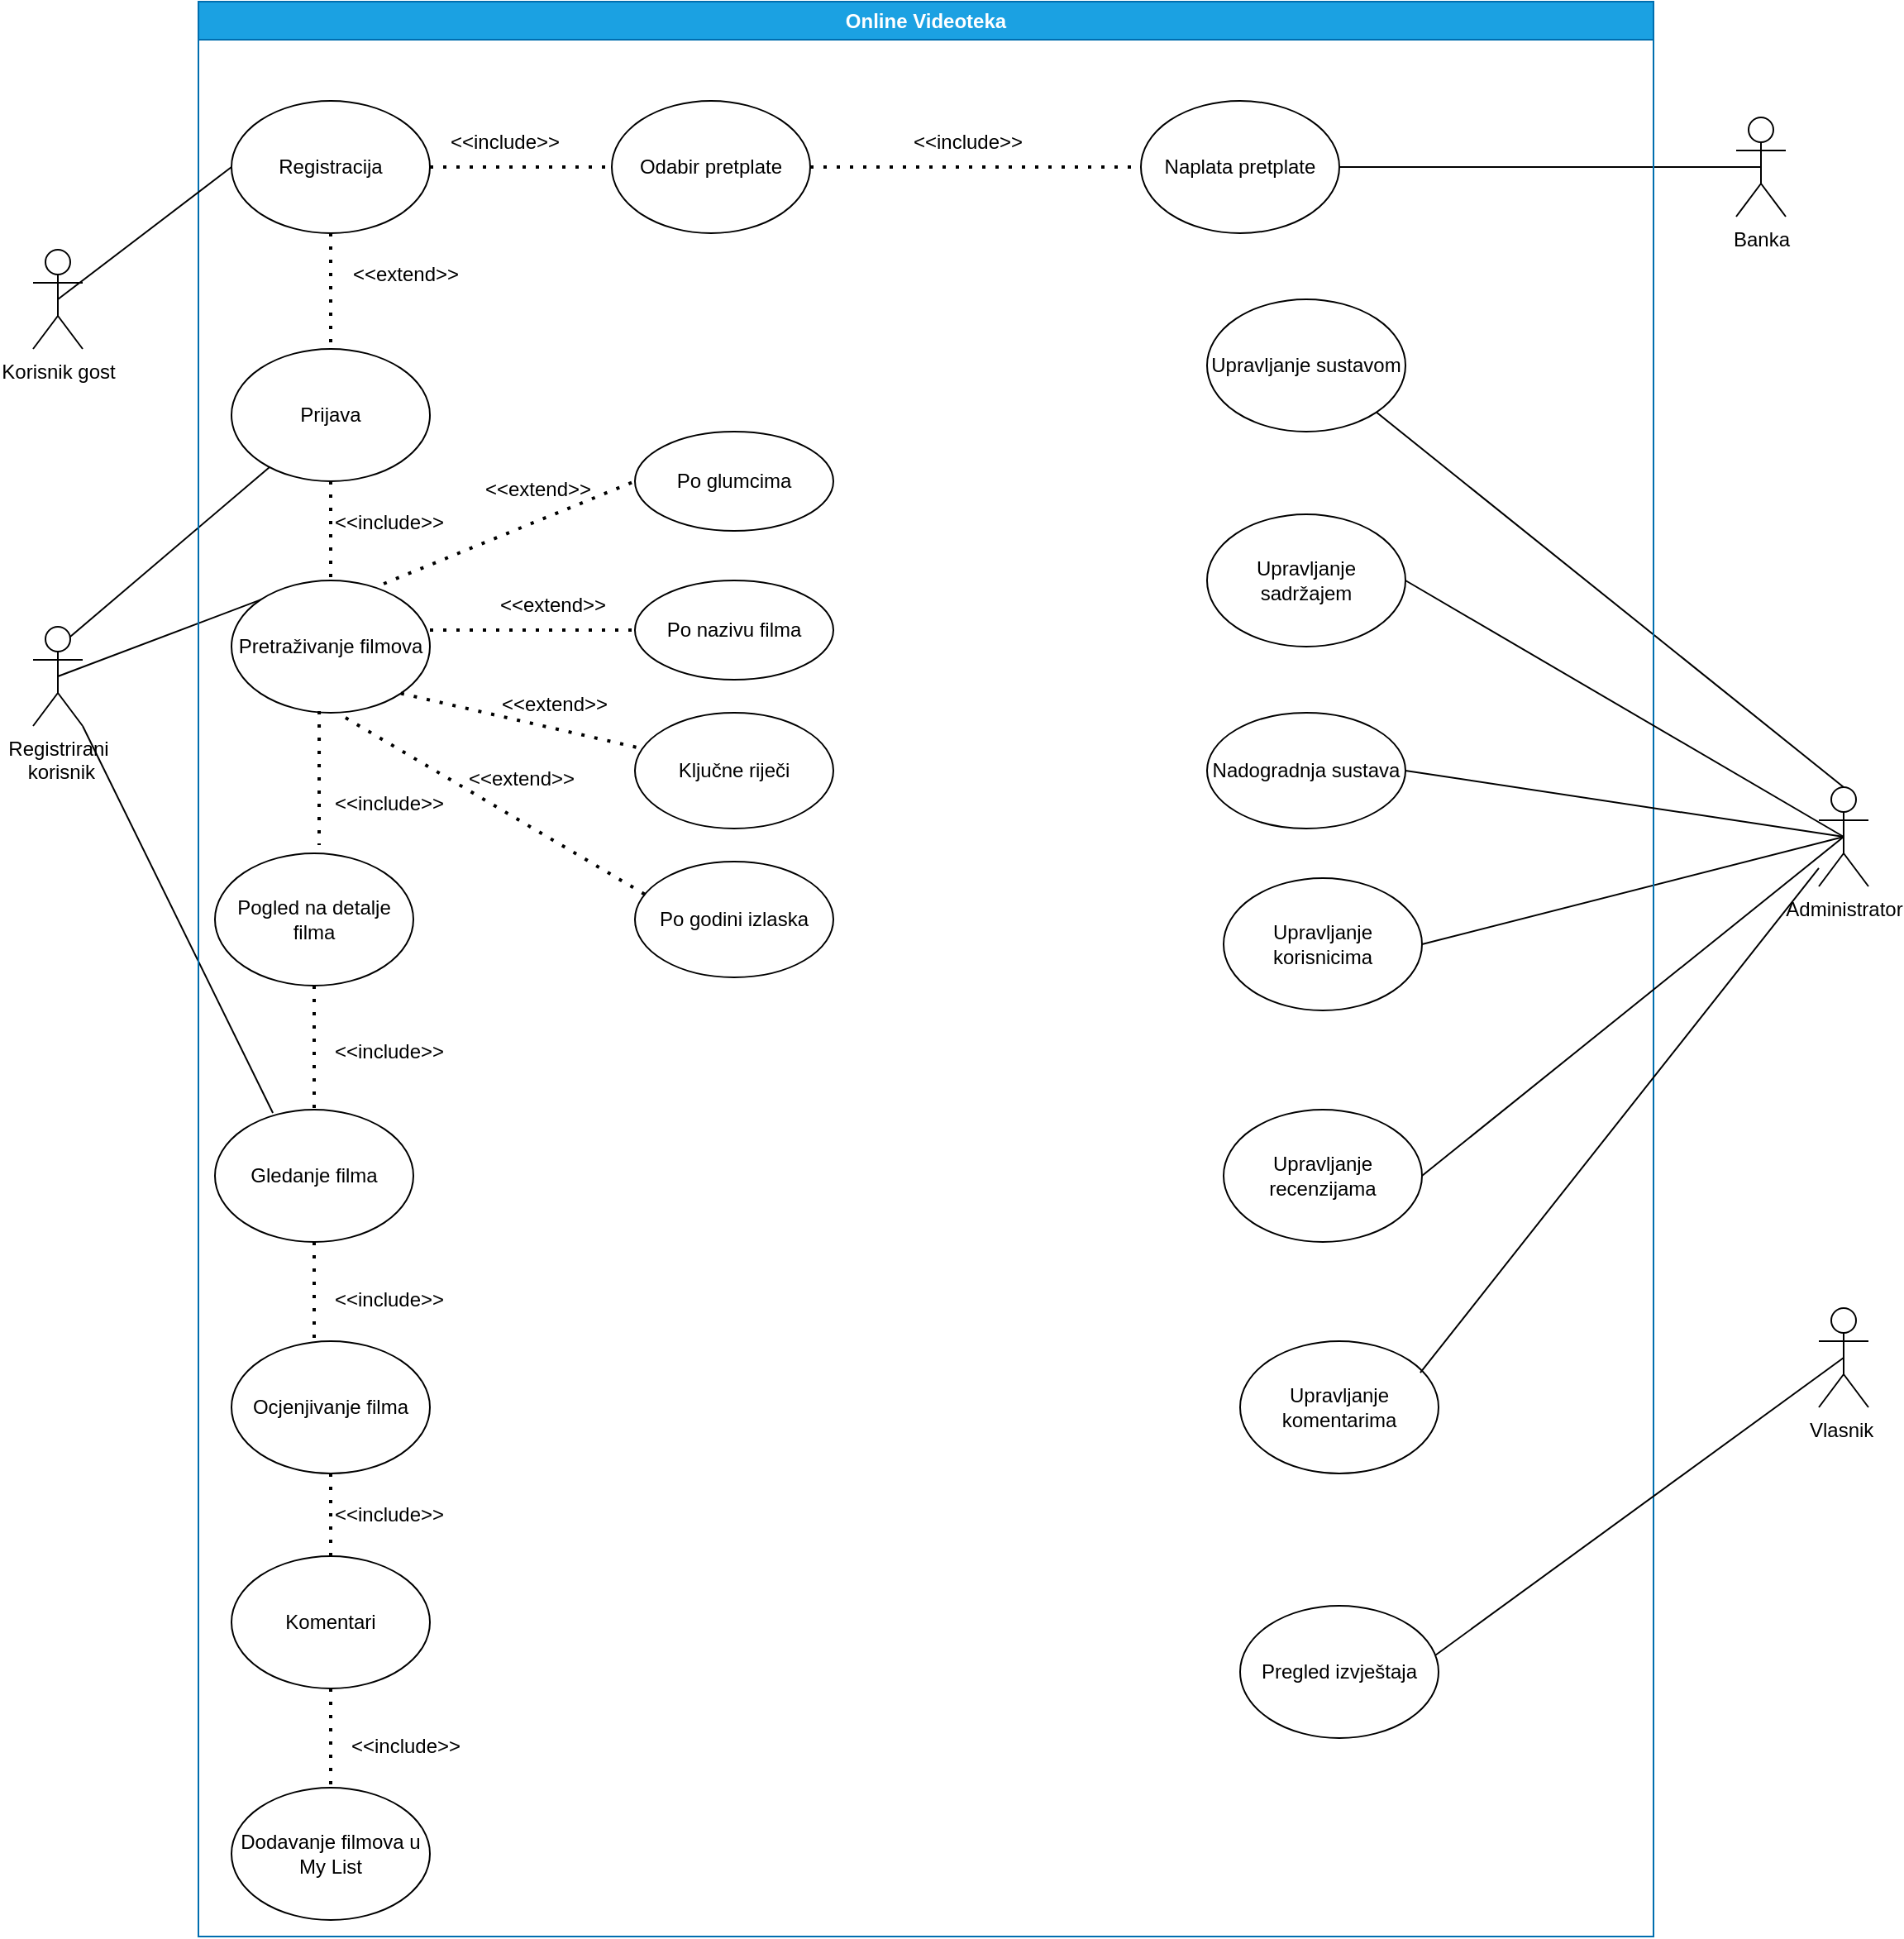 <mxfile version="21.6.8" type="google">
  <diagram name="Page-1" id="FO1PxF98T1ZGTG8aZyOI">
    <mxGraphModel grid="1" page="1" gridSize="10" guides="1" tooltips="1" connect="1" arrows="1" fold="1" pageScale="1" pageWidth="827" pageHeight="1169" math="0" shadow="0">
      <root>
        <mxCell id="0" />
        <mxCell id="1" parent="0" />
        <mxCell id="gg4HVY9TAaVVfvh8KX-W-1" value="Registrirani&lt;br&gt;&amp;nbsp;korisnik" style="shape=umlActor;verticalLabelPosition=bottom;verticalAlign=top;html=1;outlineConnect=0;" vertex="1" parent="1">
          <mxGeometry x="50" y="398" width="30" height="60" as="geometry" />
        </mxCell>
        <mxCell id="gg4HVY9TAaVVfvh8KX-W-9" value="Registracija" style="ellipse;whiteSpace=wrap;html=1;" vertex="1" parent="1">
          <mxGeometry x="170" y="80" width="120" height="80" as="geometry" />
        </mxCell>
        <mxCell id="gg4HVY9TAaVVfvh8KX-W-23" value="" style="endArrow=none;html=1;rounded=0;exitX=0.75;exitY=0.1;exitDx=0;exitDy=0;exitPerimeter=0;" edge="1" parent="1" source="gg4HVY9TAaVVfvh8KX-W-1" target="gg4HVY9TAaVVfvh8KX-W-24">
          <mxGeometry width="50" height="50" relative="1" as="geometry">
            <mxPoint x="390" y="340" as="sourcePoint" />
            <mxPoint x="440" y="290" as="targetPoint" />
          </mxGeometry>
        </mxCell>
        <mxCell id="gg4HVY9TAaVVfvh8KX-W-27" value="" style="endArrow=none;dashed=1;html=1;dashPattern=1 3;strokeWidth=2;rounded=0;exitX=1;exitY=0.5;exitDx=0;exitDy=0;" edge="1" parent="1" source="gg4HVY9TAaVVfvh8KX-W-9">
          <mxGeometry width="50" height="50" relative="1" as="geometry">
            <mxPoint x="390" y="320" as="sourcePoint" />
            <mxPoint x="400" y="120" as="targetPoint" />
          </mxGeometry>
        </mxCell>
        <mxCell id="gg4HVY9TAaVVfvh8KX-W-28" value="&amp;lt;&amp;lt;include&amp;gt;&amp;gt;" style="text;html=1;align=center;verticalAlign=middle;resizable=0;points=[];autosize=1;strokeColor=none;fillColor=none;" vertex="1" parent="1">
          <mxGeometry x="290" y="90" width="90" height="30" as="geometry" />
        </mxCell>
        <mxCell id="gg4HVY9TAaVVfvh8KX-W-29" value="Odabir pretplate" style="ellipse;whiteSpace=wrap;html=1;" vertex="1" parent="1">
          <mxGeometry x="400" y="80" width="120" height="80" as="geometry" />
        </mxCell>
        <mxCell id="gg4HVY9TAaVVfvh8KX-W-40" value="Pretraživanje filmova" style="ellipse;whiteSpace=wrap;html=1;" vertex="1" parent="1">
          <mxGeometry x="170" y="370" width="120" height="80" as="geometry" />
        </mxCell>
        <mxCell id="gg4HVY9TAaVVfvh8KX-W-41" value="" style="endArrow=none;html=1;rounded=0;entryX=0;entryY=0;entryDx=0;entryDy=0;exitX=0.5;exitY=0.5;exitDx=0;exitDy=0;exitPerimeter=0;" edge="1" parent="1" source="gg4HVY9TAaVVfvh8KX-W-1" target="gg4HVY9TAaVVfvh8KX-W-40">
          <mxGeometry width="50" height="50" relative="1" as="geometry">
            <mxPoint x="390" y="320" as="sourcePoint" />
            <mxPoint x="440" y="270" as="targetPoint" />
          </mxGeometry>
        </mxCell>
        <mxCell id="gg4HVY9TAaVVfvh8KX-W-43" value="" style="endArrow=none;dashed=1;html=1;dashPattern=1 3;strokeWidth=2;rounded=0;exitX=0.767;exitY=0.025;exitDx=0;exitDy=0;exitPerimeter=0;entryX=0;entryY=0.5;entryDx=0;entryDy=0;" edge="1" parent="1" source="gg4HVY9TAaVVfvh8KX-W-40" target="gg4HVY9TAaVVfvh8KX-W-44">
          <mxGeometry width="50" height="50" relative="1" as="geometry">
            <mxPoint x="390" y="320" as="sourcePoint" />
            <mxPoint x="330" y="330" as="targetPoint" />
          </mxGeometry>
        </mxCell>
        <mxCell id="gg4HVY9TAaVVfvh8KX-W-45" value="Po nazivu filma" style="ellipse;whiteSpace=wrap;html=1;" vertex="1" parent="1">
          <mxGeometry x="414" y="370" width="120" height="60" as="geometry" />
        </mxCell>
        <mxCell id="gg4HVY9TAaVVfvh8KX-W-48" value="" style="endArrow=none;dashed=1;html=1;dashPattern=1 3;strokeWidth=2;rounded=0;exitX=1;exitY=0.375;exitDx=0;exitDy=0;exitPerimeter=0;entryX=0;entryY=0.5;entryDx=0;entryDy=0;" edge="1" parent="1" source="gg4HVY9TAaVVfvh8KX-W-40" target="gg4HVY9TAaVVfvh8KX-W-45">
          <mxGeometry width="50" height="50" relative="1" as="geometry">
            <mxPoint x="390" y="420" as="sourcePoint" />
            <mxPoint x="440" y="370" as="targetPoint" />
          </mxGeometry>
        </mxCell>
        <mxCell id="gg4HVY9TAaVVfvh8KX-W-50" value="" style="endArrow=none;dashed=1;html=1;dashPattern=1 3;strokeWidth=2;rounded=0;exitX=0.575;exitY=1.038;exitDx=0;exitDy=0;exitPerimeter=0;entryX=0.067;entryY=0.3;entryDx=0;entryDy=0;entryPerimeter=0;" edge="1" parent="1" source="gg4HVY9TAaVVfvh8KX-W-40" target="gg4HVY9TAaVVfvh8KX-W-47">
          <mxGeometry width="50" height="50" relative="1" as="geometry">
            <mxPoint x="390" y="420" as="sourcePoint" />
            <mxPoint x="440" y="370" as="targetPoint" />
          </mxGeometry>
        </mxCell>
        <mxCell id="gg4HVY9TAaVVfvh8KX-W-52" value="&amp;lt;&amp;lt;extend&amp;gt;&amp;gt;" style="text;html=1;align=center;verticalAlign=middle;resizable=0;points=[];autosize=1;strokeColor=none;fillColor=none;" vertex="1" parent="1">
          <mxGeometry x="319" y="370" width="90" height="30" as="geometry" />
        </mxCell>
        <mxCell id="gg4HVY9TAaVVfvh8KX-W-55" value="" style="endArrow=none;html=1;rounded=0;exitX=1;exitY=1;exitDx=0;exitDy=0;exitPerimeter=0;entryX=0.292;entryY=0.025;entryDx=0;entryDy=0;entryPerimeter=0;" edge="1" parent="1" source="gg4HVY9TAaVVfvh8KX-W-1" target="gg4HVY9TAaVVfvh8KX-W-56">
          <mxGeometry width="50" height="50" relative="1" as="geometry">
            <mxPoint x="390" y="420" as="sourcePoint" />
            <mxPoint x="180" y="640" as="targetPoint" />
            <Array as="points" />
          </mxGeometry>
        </mxCell>
        <mxCell id="gg4HVY9TAaVVfvh8KX-W-57" value="" style="endArrow=none;dashed=1;html=1;dashPattern=1 3;strokeWidth=2;rounded=0;exitX=1;exitY=0.5;exitDx=0;exitDy=0;" edge="1" parent="1" source="gg4HVY9TAaVVfvh8KX-W-29">
          <mxGeometry width="50" height="50" relative="1" as="geometry">
            <mxPoint x="390" y="320" as="sourcePoint" />
            <mxPoint x="720" y="120" as="targetPoint" />
          </mxGeometry>
        </mxCell>
        <mxCell id="gg4HVY9TAaVVfvh8KX-W-58" value="&amp;lt;&amp;lt;include&amp;gt;&amp;gt;" style="text;html=1;align=center;verticalAlign=middle;resizable=0;points=[];autosize=1;strokeColor=none;fillColor=none;" vertex="1" parent="1">
          <mxGeometry x="570" y="90" width="90" height="30" as="geometry" />
        </mxCell>
        <mxCell id="gg4HVY9TAaVVfvh8KX-W-59" value="Naplata pretplate" style="ellipse;whiteSpace=wrap;html=1;" vertex="1" parent="1">
          <mxGeometry x="720" y="80" width="120" height="80" as="geometry" />
        </mxCell>
        <mxCell id="gg4HVY9TAaVVfvh8KX-W-60" value="" style="endArrow=none;html=1;rounded=0;exitX=1;exitY=0.5;exitDx=0;exitDy=0;entryX=0.5;entryY=0.5;entryDx=0;entryDy=0;entryPerimeter=0;" edge="1" parent="1" source="gg4HVY9TAaVVfvh8KX-W-59" target="gg4HVY9TAaVVfvh8KX-W-61">
          <mxGeometry width="50" height="50" relative="1" as="geometry">
            <mxPoint x="390" y="320" as="sourcePoint" />
            <mxPoint x="1050" y="80" as="targetPoint" />
          </mxGeometry>
        </mxCell>
        <mxCell id="gg4HVY9TAaVVfvh8KX-W-61" value="Banka" style="shape=umlActor;verticalLabelPosition=bottom;verticalAlign=top;html=1;outlineConnect=0;" vertex="1" parent="1">
          <mxGeometry x="1080" y="90" width="30" height="60" as="geometry" />
        </mxCell>
        <mxCell id="gg4HVY9TAaVVfvh8KX-W-72" value="Administrator" style="shape=umlActor;verticalLabelPosition=bottom;verticalAlign=top;html=1;outlineConnect=0;" vertex="1" parent="1">
          <mxGeometry x="1130" y="495" width="30" height="60" as="geometry" />
        </mxCell>
        <mxCell id="gg4HVY9TAaVVfvh8KX-W-82" value="" style="endArrow=none;html=1;rounded=0;exitX=0.5;exitY=0;exitDx=0;exitDy=0;exitPerimeter=0;entryX=1;entryY=1;entryDx=0;entryDy=0;" edge="1" parent="1" source="gg4HVY9TAaVVfvh8KX-W-72" target="gg4HVY9TAaVVfvh8KX-W-74">
          <mxGeometry width="50" height="50" relative="1" as="geometry">
            <mxPoint x="850" y="520" as="sourcePoint" />
            <mxPoint x="900" y="470" as="targetPoint" />
          </mxGeometry>
        </mxCell>
        <mxCell id="gg4HVY9TAaVVfvh8KX-W-95" value="" style="endArrow=none;html=1;rounded=0;exitX=1;exitY=0.5;exitDx=0;exitDy=0;entryX=0.5;entryY=0.5;entryDx=0;entryDy=0;entryPerimeter=0;" edge="1" parent="1" source="gg4HVY9TAaVVfvh8KX-W-94" target="gg4HVY9TAaVVfvh8KX-W-72">
          <mxGeometry width="50" height="50" relative="1" as="geometry">
            <mxPoint x="670" y="630" as="sourcePoint" />
            <mxPoint x="1010" y="530" as="targetPoint" />
          </mxGeometry>
        </mxCell>
        <mxCell id="gg4HVY9TAaVVfvh8KX-W-110" value="Online Videoteka" style="swimlane;whiteSpace=wrap;html=1;strokeColor=#006EAF;fillColor=#1ba1e2;fontColor=#ffffff;" vertex="1" parent="1">
          <mxGeometry x="150" y="20" width="880" height="1170" as="geometry" />
        </mxCell>
        <mxCell id="gg4HVY9TAaVVfvh8KX-W-77" value="Nadogradnja sustava" style="ellipse;whiteSpace=wrap;html=1;" vertex="1" parent="gg4HVY9TAaVVfvh8KX-W-110">
          <mxGeometry x="610" y="430" width="120" height="70" as="geometry" />
        </mxCell>
        <mxCell id="gg4HVY9TAaVVfvh8KX-W-94" value="Upravljanje korisnicima" style="ellipse;whiteSpace=wrap;html=1;" vertex="1" parent="gg4HVY9TAaVVfvh8KX-W-110">
          <mxGeometry x="620" y="530" width="120" height="80" as="geometry" />
        </mxCell>
        <mxCell id="0nW2uWBSh4pnIqIu4Ily-17" value="Upravljanje recenzijama" style="ellipse;whiteSpace=wrap;html=1;" vertex="1" parent="gg4HVY9TAaVVfvh8KX-W-110">
          <mxGeometry x="620" y="670" width="120" height="80" as="geometry" />
        </mxCell>
        <mxCell id="gg4HVY9TAaVVfvh8KX-W-83" value="Upravljanje sadržajem" style="ellipse;whiteSpace=wrap;html=1;" vertex="1" parent="gg4HVY9TAaVVfvh8KX-W-110">
          <mxGeometry x="610" y="310" width="120" height="80" as="geometry" />
        </mxCell>
        <mxCell id="gg4HVY9TAaVVfvh8KX-W-74" value="Upravljanje sustavom" style="ellipse;whiteSpace=wrap;html=1;" vertex="1" parent="gg4HVY9TAaVVfvh8KX-W-110">
          <mxGeometry x="610" y="180" width="120" height="80" as="geometry" />
        </mxCell>
        <mxCell id="0nW2uWBSh4pnIqIu4Ily-19" value="Upravljanje komentarima" style="ellipse;whiteSpace=wrap;html=1;" vertex="1" parent="gg4HVY9TAaVVfvh8KX-W-110">
          <mxGeometry x="630" y="810" width="120" height="80" as="geometry" />
        </mxCell>
        <mxCell id="0nW2uWBSh4pnIqIu4Ily-23" value="Pregled izvještaja" style="ellipse;whiteSpace=wrap;html=1;" vertex="1" parent="gg4HVY9TAaVVfvh8KX-W-110">
          <mxGeometry x="630" y="970" width="120" height="80" as="geometry" />
        </mxCell>
        <mxCell id="0nW2uWBSh4pnIqIu4Ily-29" value="&amp;lt;&amp;lt;extend&amp;gt;&amp;gt;" style="text;html=1;align=center;verticalAlign=middle;resizable=0;points=[];autosize=1;strokeColor=none;fillColor=none;" vertex="1" parent="gg4HVY9TAaVVfvh8KX-W-110">
          <mxGeometry x="80" y="150" width="90" height="30" as="geometry" />
        </mxCell>
        <mxCell id="gg4HVY9TAaVVfvh8KX-W-24" value="Prijava" style="ellipse;whiteSpace=wrap;html=1;" vertex="1" parent="gg4HVY9TAaVVfvh8KX-W-110">
          <mxGeometry x="20" y="210" width="120" height="80" as="geometry" />
        </mxCell>
        <mxCell id="gg4HVY9TAaVVfvh8KX-W-51" value="&amp;lt;&amp;lt;extend&amp;gt;&amp;gt;" style="text;html=1;align=center;verticalAlign=middle;resizable=0;points=[];autosize=1;strokeColor=none;fillColor=none;" vertex="1" parent="gg4HVY9TAaVVfvh8KX-W-110">
          <mxGeometry x="160" y="280" width="90" height="30" as="geometry" />
        </mxCell>
        <mxCell id="0nW2uWBSh4pnIqIu4Ily-31" value="&amp;lt;&amp;lt;include&amp;gt;&amp;gt;" style="text;html=1;align=center;verticalAlign=middle;resizable=0;points=[];autosize=1;strokeColor=none;fillColor=none;" vertex="1" parent="gg4HVY9TAaVVfvh8KX-W-110">
          <mxGeometry x="70" y="300" width="90" height="30" as="geometry" />
        </mxCell>
        <mxCell id="0nW2uWBSh4pnIqIu4Ily-33" value="&amp;lt;&amp;lt;include&amp;gt;&amp;gt;" style="text;html=1;align=center;verticalAlign=middle;resizable=0;points=[];autosize=1;strokeColor=none;fillColor=none;" vertex="1" parent="gg4HVY9TAaVVfvh8KX-W-110">
          <mxGeometry x="70" y="470" width="90" height="30" as="geometry" />
        </mxCell>
        <mxCell id="gg4HVY9TAaVVfvh8KX-W-56" value="Gledanje filma" style="ellipse;whiteSpace=wrap;html=1;" vertex="1" parent="gg4HVY9TAaVVfvh8KX-W-110">
          <mxGeometry x="10" y="670" width="120" height="80" as="geometry" />
        </mxCell>
        <mxCell id="gg4HVY9TAaVVfvh8KX-W-66" value="Ocjenjivanje filma" style="ellipse;whiteSpace=wrap;html=1;" vertex="1" parent="gg4HVY9TAaVVfvh8KX-W-110">
          <mxGeometry x="20" y="810" width="120" height="80" as="geometry" />
        </mxCell>
        <mxCell id="gg4HVY9TAaVVfvh8KX-W-70" value="Dodavanje filmova u My List" style="ellipse;whiteSpace=wrap;html=1;" vertex="1" parent="gg4HVY9TAaVVfvh8KX-W-110">
          <mxGeometry x="20" y="1080" width="120" height="80" as="geometry" />
        </mxCell>
        <mxCell id="gg4HVY9TAaVVfvh8KX-W-68" value="Komentari" style="ellipse;whiteSpace=wrap;html=1;" vertex="1" parent="gg4HVY9TAaVVfvh8KX-W-110">
          <mxGeometry x="20" y="940" width="120" height="80" as="geometry" />
        </mxCell>
        <mxCell id="gg4HVY9TAaVVfvh8KX-W-47" value="Po godini izlaska" style="ellipse;whiteSpace=wrap;html=1;" vertex="1" parent="gg4HVY9TAaVVfvh8KX-W-110">
          <mxGeometry x="264" y="520" width="120" height="70" as="geometry" />
        </mxCell>
        <mxCell id="gg4HVY9TAaVVfvh8KX-W-44" value="Po glumcima" style="ellipse;whiteSpace=wrap;html=1;" vertex="1" parent="gg4HVY9TAaVVfvh8KX-W-110">
          <mxGeometry x="264" y="260" width="120" height="60" as="geometry" />
        </mxCell>
        <mxCell id="0nW2uWBSh4pnIqIu4Ily-41" value="" style="endArrow=none;dashed=1;html=1;dashPattern=1 3;strokeWidth=2;rounded=0;exitX=0.5;exitY=1;exitDx=0;exitDy=0;" edge="1" parent="gg4HVY9TAaVVfvh8KX-W-110" source="gg4HVY9TAaVVfvh8KX-W-56">
          <mxGeometry width="50" height="50" relative="1" as="geometry">
            <mxPoint x="290" y="700" as="sourcePoint" />
            <mxPoint x="70" y="810" as="targetPoint" />
          </mxGeometry>
        </mxCell>
        <mxCell id="0nW2uWBSh4pnIqIu4Ily-42" value="" style="endArrow=none;dashed=1;html=1;dashPattern=1 3;strokeWidth=2;rounded=0;exitX=0.5;exitY=1;exitDx=0;exitDy=0;entryX=0.5;entryY=0;entryDx=0;entryDy=0;" edge="1" parent="gg4HVY9TAaVVfvh8KX-W-110" source="gg4HVY9TAaVVfvh8KX-W-66" target="gg4HVY9TAaVVfvh8KX-W-68">
          <mxGeometry width="50" height="50" relative="1" as="geometry">
            <mxPoint x="290" y="700" as="sourcePoint" />
            <mxPoint x="340" y="650" as="targetPoint" />
          </mxGeometry>
        </mxCell>
        <mxCell id="0nW2uWBSh4pnIqIu4Ily-43" value="" style="endArrow=none;dashed=1;html=1;dashPattern=1 3;strokeWidth=2;rounded=0;exitX=0.5;exitY=1;exitDx=0;exitDy=0;entryX=0.5;entryY=0;entryDx=0;entryDy=0;" edge="1" parent="gg4HVY9TAaVVfvh8KX-W-110" source="gg4HVY9TAaVVfvh8KX-W-68" target="gg4HVY9TAaVVfvh8KX-W-70">
          <mxGeometry width="50" height="50" relative="1" as="geometry">
            <mxPoint x="290" y="700" as="sourcePoint" />
            <mxPoint x="340" y="650" as="targetPoint" />
          </mxGeometry>
        </mxCell>
        <mxCell id="0nW2uWBSh4pnIqIu4Ily-44" value="&amp;lt;&amp;lt;include&amp;gt;&amp;gt;" style="text;html=1;align=center;verticalAlign=middle;resizable=0;points=[];autosize=1;strokeColor=none;fillColor=none;" vertex="1" parent="gg4HVY9TAaVVfvh8KX-W-110">
          <mxGeometry x="70" y="770" width="90" height="30" as="geometry" />
        </mxCell>
        <mxCell id="0nW2uWBSh4pnIqIu4Ily-46" value="&amp;lt;&amp;lt;include&amp;gt;&amp;gt;" style="text;html=1;align=center;verticalAlign=middle;resizable=0;points=[];autosize=1;strokeColor=none;fillColor=none;" vertex="1" parent="gg4HVY9TAaVVfvh8KX-W-110">
          <mxGeometry x="80" y="1040" width="90" height="30" as="geometry" />
        </mxCell>
        <mxCell id="gg4HVY9TAaVVfvh8KX-W-53" value="&amp;lt;&amp;lt;extend&amp;gt;&amp;gt;" style="text;html=1;align=center;verticalAlign=middle;resizable=0;points=[];autosize=1;strokeColor=none;fillColor=none;" vertex="1" parent="gg4HVY9TAaVVfvh8KX-W-110">
          <mxGeometry x="150" y="455" width="90" height="30" as="geometry" />
        </mxCell>
        <mxCell id="0nW2uWBSh4pnIqIu4Ily-45" value="&amp;lt;&amp;lt;include&amp;gt;&amp;gt;" style="text;html=1;align=center;verticalAlign=middle;resizable=0;points=[];autosize=1;strokeColor=none;fillColor=none;" vertex="1" parent="gg4HVY9TAaVVfvh8KX-W-110">
          <mxGeometry x="70" y="900" width="90" height="30" as="geometry" />
        </mxCell>
        <mxCell id="0nW2uWBSh4pnIqIu4Ily-47" value="Pogled na detalje filma" style="ellipse;whiteSpace=wrap;html=1;" vertex="1" parent="gg4HVY9TAaVVfvh8KX-W-110">
          <mxGeometry x="10" y="515" width="120" height="80" as="geometry" />
        </mxCell>
        <mxCell id="0nW2uWBSh4pnIqIu4Ily-50" value="&amp;lt;&amp;lt;include&amp;gt;&amp;gt;" style="text;html=1;align=center;verticalAlign=middle;resizable=0;points=[];autosize=1;strokeColor=none;fillColor=none;" vertex="1" parent="gg4HVY9TAaVVfvh8KX-W-110">
          <mxGeometry x="70" y="620" width="90" height="30" as="geometry" />
        </mxCell>
        <mxCell id="NVhraX7yO4u_frwCjtcj-2" value="" style="endArrow=none;dashed=1;html=1;dashPattern=1 3;strokeWidth=2;rounded=0;exitX=0.5;exitY=1;exitDx=0;exitDy=0;entryX=0.5;entryY=0;entryDx=0;entryDy=0;" edge="1" parent="gg4HVY9TAaVVfvh8KX-W-110" source="0nW2uWBSh4pnIqIu4Ily-47" target="gg4HVY9TAaVVfvh8KX-W-56">
          <mxGeometry width="50" height="50" relative="1" as="geometry">
            <mxPoint x="360" y="710" as="sourcePoint" />
            <mxPoint x="410" y="660" as="targetPoint" />
          </mxGeometry>
        </mxCell>
        <mxCell id="NVhraX7yO4u_frwCjtcj-3" value="Ključne riječi" style="ellipse;whiteSpace=wrap;html=1;" vertex="1" parent="gg4HVY9TAaVVfvh8KX-W-110">
          <mxGeometry x="264" y="430" width="120" height="70" as="geometry" />
        </mxCell>
        <mxCell id="NVhraX7yO4u_frwCjtcj-5" value="&amp;lt;&amp;lt;extend&amp;gt;&amp;gt;" style="text;html=1;align=center;verticalAlign=middle;resizable=0;points=[];autosize=1;strokeColor=none;fillColor=none;" vertex="1" parent="gg4HVY9TAaVVfvh8KX-W-110">
          <mxGeometry x="170" y="410" width="90" height="30" as="geometry" />
        </mxCell>
        <mxCell id="0nW2uWBSh4pnIqIu4Ily-14" value="Korisnik gost" style="shape=umlActor;verticalLabelPosition=bottom;verticalAlign=top;html=1;outlineConnect=0;" vertex="1" parent="1">
          <mxGeometry x="50" y="170" width="30" height="60" as="geometry" />
        </mxCell>
        <mxCell id="0nW2uWBSh4pnIqIu4Ily-16" value="" style="endArrow=none;html=1;rounded=0;exitX=1;exitY=0.5;exitDx=0;exitDy=0;entryX=0.5;entryY=0.5;entryDx=0;entryDy=0;entryPerimeter=0;" edge="1" parent="1" source="gg4HVY9TAaVVfvh8KX-W-77" target="gg4HVY9TAaVVfvh8KX-W-72">
          <mxGeometry width="50" height="50" relative="1" as="geometry">
            <mxPoint x="700" y="630" as="sourcePoint" />
            <mxPoint x="750" y="580" as="targetPoint" />
          </mxGeometry>
        </mxCell>
        <mxCell id="0nW2uWBSh4pnIqIu4Ily-18" value="" style="endArrow=none;html=1;rounded=0;exitX=1;exitY=0.5;exitDx=0;exitDy=0;entryX=0.5;entryY=0.5;entryDx=0;entryDy=0;entryPerimeter=0;" edge="1" parent="1" source="gg4HVY9TAaVVfvh8KX-W-83" target="gg4HVY9TAaVVfvh8KX-W-72">
          <mxGeometry width="50" height="50" relative="1" as="geometry">
            <mxPoint x="700" y="610" as="sourcePoint" />
            <mxPoint x="750" y="560" as="targetPoint" />
          </mxGeometry>
        </mxCell>
        <mxCell id="0nW2uWBSh4pnIqIu4Ily-21" value="" style="endArrow=none;html=1;rounded=0;exitX=1;exitY=0.5;exitDx=0;exitDy=0;entryX=0.5;entryY=0.5;entryDx=0;entryDy=0;entryPerimeter=0;" edge="1" parent="1" source="0nW2uWBSh4pnIqIu4Ily-17" target="gg4HVY9TAaVVfvh8KX-W-72">
          <mxGeometry width="50" height="50" relative="1" as="geometry">
            <mxPoint x="700" y="510" as="sourcePoint" />
            <mxPoint x="750" y="460" as="targetPoint" />
          </mxGeometry>
        </mxCell>
        <mxCell id="0nW2uWBSh4pnIqIu4Ily-22" value="" style="endArrow=none;html=1;rounded=0;exitX=0.908;exitY=0.238;exitDx=0;exitDy=0;exitPerimeter=0;" edge="1" parent="1" source="0nW2uWBSh4pnIqIu4Ily-19" target="gg4HVY9TAaVVfvh8KX-W-72">
          <mxGeometry width="50" height="50" relative="1" as="geometry">
            <mxPoint x="700" y="510" as="sourcePoint" />
            <mxPoint x="750" y="460" as="targetPoint" />
          </mxGeometry>
        </mxCell>
        <mxCell id="0nW2uWBSh4pnIqIu4Ily-24" value="Vlasnik&amp;nbsp;&lt;br&gt;" style="shape=umlActor;verticalLabelPosition=bottom;verticalAlign=top;html=1;outlineConnect=0;" vertex="1" parent="1">
          <mxGeometry x="1130" y="810" width="30" height="60" as="geometry" />
        </mxCell>
        <mxCell id="0nW2uWBSh4pnIqIu4Ily-25" value="" style="endArrow=none;html=1;rounded=0;exitX=0.983;exitY=0.375;exitDx=0;exitDy=0;exitPerimeter=0;entryX=0.5;entryY=0.5;entryDx=0;entryDy=0;entryPerimeter=0;" edge="1" parent="1" source="0nW2uWBSh4pnIqIu4Ily-23" target="0nW2uWBSh4pnIqIu4Ily-24">
          <mxGeometry width="50" height="50" relative="1" as="geometry">
            <mxPoint x="700" y="710" as="sourcePoint" />
            <mxPoint x="750" y="660" as="targetPoint" />
          </mxGeometry>
        </mxCell>
        <mxCell id="0nW2uWBSh4pnIqIu4Ily-26" value="" style="endArrow=none;html=1;rounded=0;exitX=0.5;exitY=0.5;exitDx=0;exitDy=0;exitPerimeter=0;entryX=0;entryY=0.5;entryDx=0;entryDy=0;" edge="1" parent="1" source="0nW2uWBSh4pnIqIu4Ily-14" target="gg4HVY9TAaVVfvh8KX-W-9">
          <mxGeometry width="50" height="50" relative="1" as="geometry">
            <mxPoint x="700" y="510" as="sourcePoint" />
            <mxPoint x="750" y="460" as="targetPoint" />
          </mxGeometry>
        </mxCell>
        <mxCell id="0nW2uWBSh4pnIqIu4Ily-28" value="" style="endArrow=none;dashed=1;html=1;dashPattern=1 3;strokeWidth=2;rounded=0;exitX=0.5;exitY=1;exitDx=0;exitDy=0;entryX=0.5;entryY=0;entryDx=0;entryDy=0;" edge="1" parent="1" source="gg4HVY9TAaVVfvh8KX-W-9" target="gg4HVY9TAaVVfvh8KX-W-24">
          <mxGeometry width="50" height="50" relative="1" as="geometry">
            <mxPoint x="700" y="410" as="sourcePoint" />
            <mxPoint x="750" y="360" as="targetPoint" />
          </mxGeometry>
        </mxCell>
        <mxCell id="0nW2uWBSh4pnIqIu4Ily-30" value="" style="endArrow=none;dashed=1;html=1;dashPattern=1 3;strokeWidth=2;rounded=0;exitX=0.5;exitY=1;exitDx=0;exitDy=0;" edge="1" parent="1" source="gg4HVY9TAaVVfvh8KX-W-24" target="gg4HVY9TAaVVfvh8KX-W-40">
          <mxGeometry width="50" height="50" relative="1" as="geometry">
            <mxPoint x="700" y="510" as="sourcePoint" />
            <mxPoint x="750" y="460" as="targetPoint" />
          </mxGeometry>
        </mxCell>
        <mxCell id="0nW2uWBSh4pnIqIu4Ily-49" value="" style="endArrow=none;dashed=1;html=1;dashPattern=1 3;strokeWidth=2;rounded=0;exitX=0.442;exitY=0.988;exitDx=0;exitDy=0;exitPerimeter=0;" edge="1" parent="1" source="gg4HVY9TAaVVfvh8KX-W-40">
          <mxGeometry width="50" height="50" relative="1" as="geometry">
            <mxPoint x="440" y="660" as="sourcePoint" />
            <mxPoint x="223" y="530" as="targetPoint" />
          </mxGeometry>
        </mxCell>
        <mxCell id="NVhraX7yO4u_frwCjtcj-4" value="" style="endArrow=none;dashed=1;html=1;dashPattern=1 3;strokeWidth=2;rounded=0;exitX=1;exitY=1;exitDx=0;exitDy=0;entryX=0.027;entryY=0.306;entryDx=0;entryDy=0;entryPerimeter=0;" edge="1" parent="1" source="gg4HVY9TAaVVfvh8KX-W-40" target="NVhraX7yO4u_frwCjtcj-3">
          <mxGeometry width="50" height="50" relative="1" as="geometry">
            <mxPoint x="510" y="530" as="sourcePoint" />
            <mxPoint x="560" y="480" as="targetPoint" />
          </mxGeometry>
        </mxCell>
      </root>
    </mxGraphModel>
  </diagram>
</mxfile>
